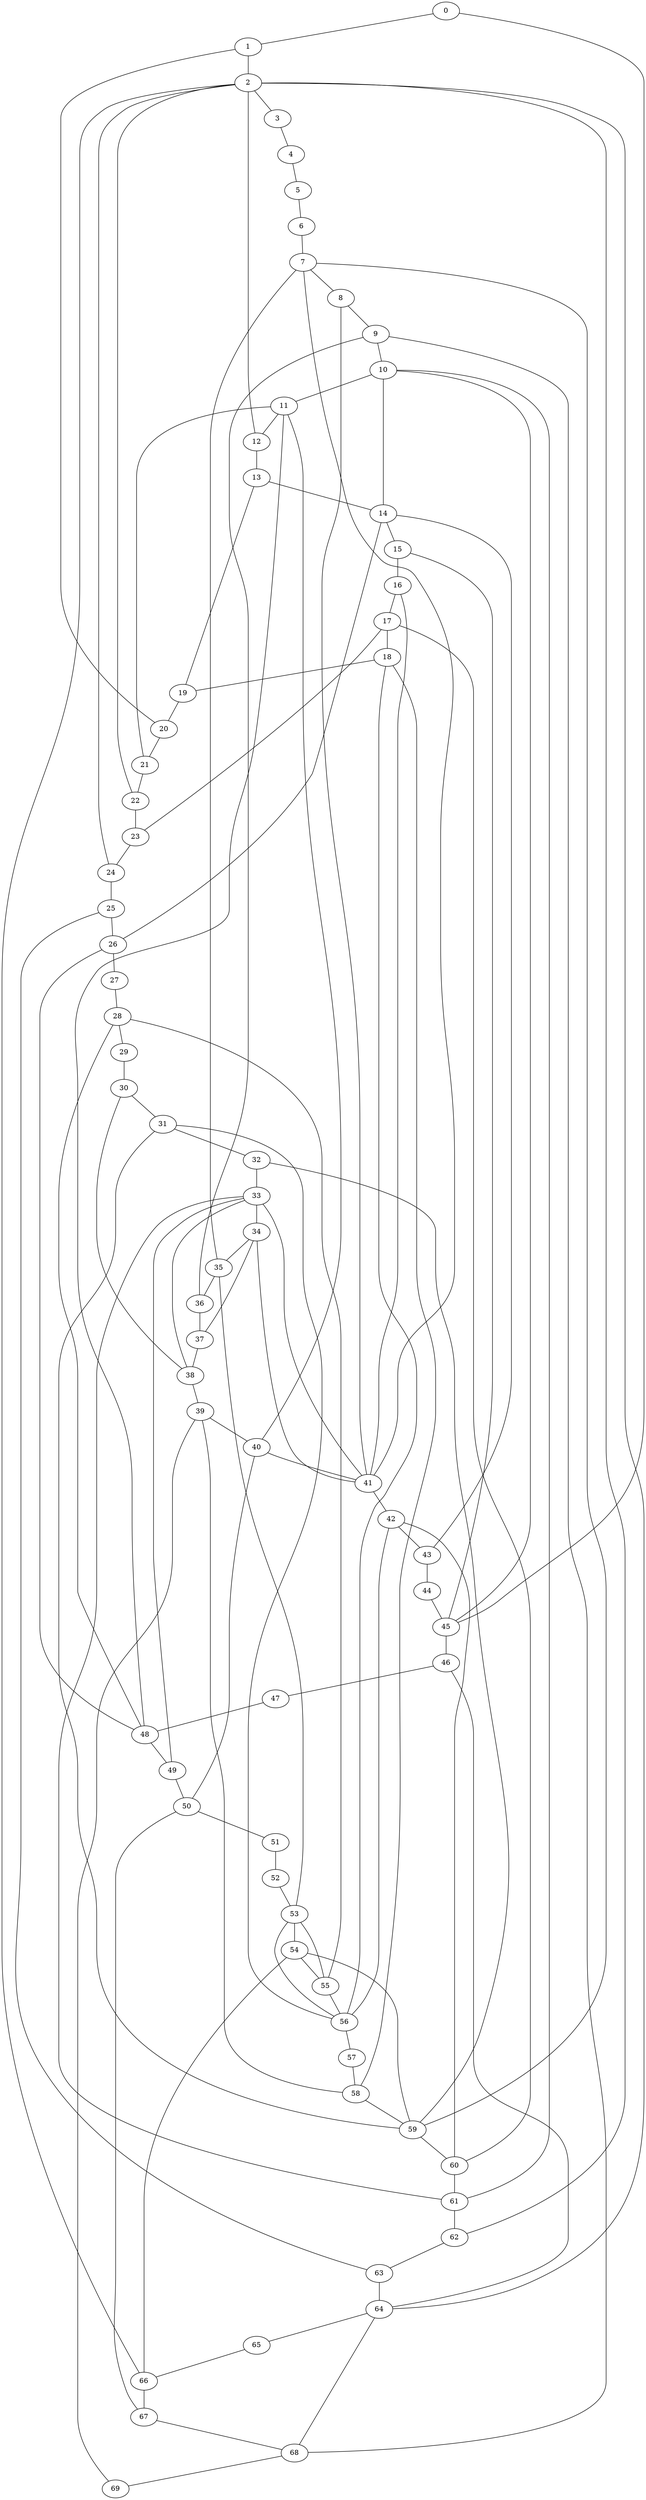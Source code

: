 
graph graphname {
    0 -- 1
0 -- 45
1 -- 2
1 -- 20
2 -- 3
2 -- 62
2 -- 12
2 -- 64
2 -- 24
2 -- 22
2 -- 66
3 -- 4
4 -- 5
5 -- 6
6 -- 7
7 -- 8
7 -- 59
7 -- 41
7 -- 35
8 -- 9
8 -- 41
9 -- 10
9 -- 36
9 -- 68
10 -- 11
10 -- 61
10 -- 14
10 -- 45
11 -- 12
11 -- 40
11 -- 48
11 -- 21
12 -- 13
13 -- 14
13 -- 19
14 -- 15
14 -- 26
14 -- 43
15 -- 16
15 -- 45
16 -- 17
16 -- 41
17 -- 18
17 -- 60
17 -- 23
18 -- 19
18 -- 56
18 -- 58
19 -- 20
20 -- 21
21 -- 22
22 -- 23
23 -- 24
24 -- 25
25 -- 26
25 -- 63
26 -- 27
26 -- 48
27 -- 28
28 -- 29
28 -- 55
28 -- 48
29 -- 30
30 -- 31
30 -- 38
31 -- 32
31 -- 56
31 -- 59
32 -- 33
32 -- 59
33 -- 34
33 -- 61
33 -- 49
33 -- 38
33 -- 41
34 -- 35
34 -- 37
34 -- 41
35 -- 36
35 -- 53
36 -- 37
37 -- 38
38 -- 39
39 -- 40
39 -- 58
39 -- 69
40 -- 41
40 -- 50
41 -- 42
42 -- 43
42 -- 56
42 -- 60
43 -- 44
44 -- 45
45 -- 46
46 -- 47
46 -- 64
47 -- 48
48 -- 49
49 -- 50
50 -- 51
50 -- 67
51 -- 52
52 -- 53
53 -- 54
53 -- 55
53 -- 56
54 -- 55
54 -- 66
54 -- 59
55 -- 56
56 -- 57
57 -- 58
58 -- 59
59 -- 60
60 -- 61
61 -- 62
62 -- 63
63 -- 64
64 -- 65
64 -- 68
65 -- 66
66 -- 67
67 -- 68
68 -- 69

}
